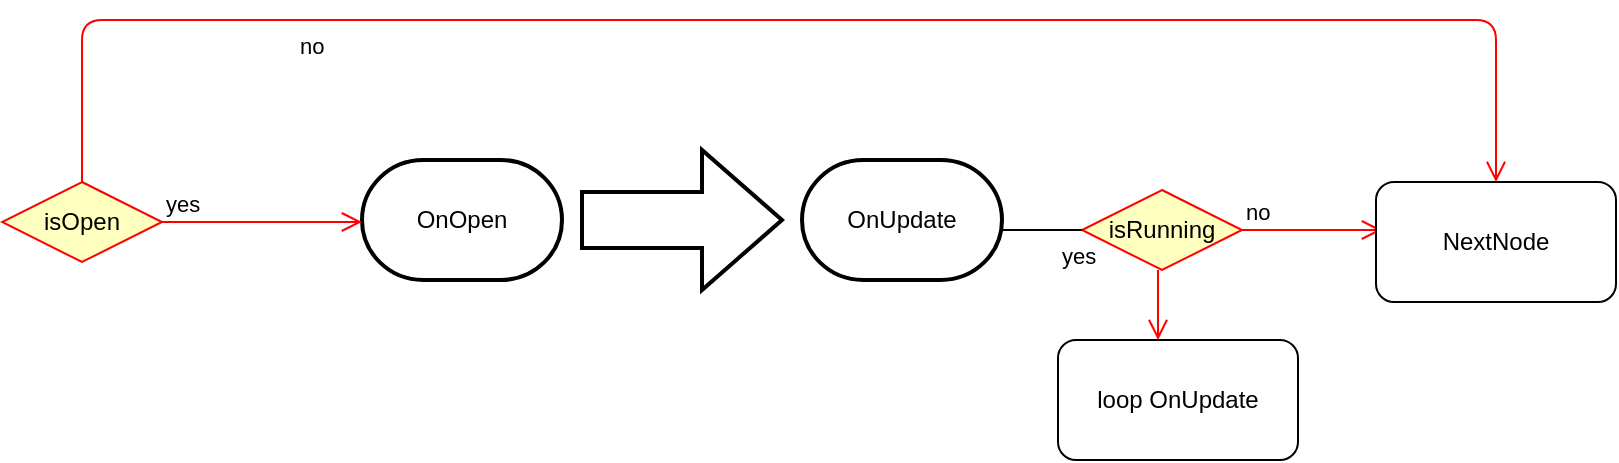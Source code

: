 <mxfile version="10.6.8" type="github"><diagram id="ZKVuQ1jOStvwVj-5oN7O" name="Page-1"><mxGraphModel dx="1886" dy="850" grid="1" gridSize="10" guides="1" tooltips="1" connect="1" arrows="1" fold="1" page="1" pageScale="1" pageWidth="827" pageHeight="1169" math="0" shadow="0"><root><mxCell id="0"/><mxCell id="1" parent="0"/><mxCell id="R261phUPegoK4KCwyQBR-1" value="OnOpen" style="strokeWidth=2;html=1;shape=mxgraph.flowchart.terminator;whiteSpace=wrap;" vertex="1" parent="1"><mxGeometry x="260" y="140" width="100" height="60" as="geometry"/></mxCell><mxCell id="R261phUPegoK4KCwyQBR-2" value="" style="verticalLabelPosition=bottom;verticalAlign=top;html=1;strokeWidth=2;shape=mxgraph.arrows2.arrow;dy=0.6;dx=40;notch=0;" vertex="1" parent="1"><mxGeometry x="370" y="135" width="100" height="70" as="geometry"/></mxCell><mxCell id="R261phUPegoK4KCwyQBR-3" value="OnUpdate" style="strokeWidth=2;html=1;shape=mxgraph.flowchart.terminator;whiteSpace=wrap;" vertex="1" parent="1"><mxGeometry x="480" y="140" width="100" height="60" as="geometry"/></mxCell><mxCell id="R261phUPegoK4KCwyQBR-5" value="isOpen" style="rhombus;whiteSpace=wrap;html=1;fillColor=#ffffc0;strokeColor=#ff0000;" vertex="1" parent="1"><mxGeometry x="80" y="151" width="80" height="40" as="geometry"/></mxCell><mxCell id="R261phUPegoK4KCwyQBR-6" value="yes" style="edgeStyle=orthogonalEdgeStyle;html=1;align=left;verticalAlign=bottom;endArrow=open;endSize=8;strokeColor=#ff0000;" edge="1" source="R261phUPegoK4KCwyQBR-5" parent="1"><mxGeometry x="-1" relative="1" as="geometry"><mxPoint x="260" y="171" as="targetPoint"/><Array as="points"><mxPoint x="260" y="171"/></Array></mxGeometry></mxCell><mxCell id="R261phUPegoK4KCwyQBR-7" value="no&lt;br&gt;" style="edgeStyle=orthogonalEdgeStyle;html=1;align=left;verticalAlign=top;endArrow=open;endSize=8;strokeColor=#ff0000;entryX=0.5;entryY=0;entryDx=0;entryDy=0;" edge="1" source="R261phUPegoK4KCwyQBR-5" parent="1" target="R261phUPegoK4KCwyQBR-11"><mxGeometry x="-0.567" relative="1" as="geometry"><mxPoint x="920" y="70" as="targetPoint"/><Array as="points"><mxPoint x="120" y="70"/><mxPoint x="827" y="70"/></Array><mxPoint as="offset"/></mxGeometry></mxCell><mxCell id="R261phUPegoK4KCwyQBR-8" value="isRunning" style="rhombus;whiteSpace=wrap;html=1;fillColor=#ffffc0;strokeColor=#ff0000;" vertex="1" parent="1"><mxGeometry x="620" y="155" width="80" height="40" as="geometry"/></mxCell><mxCell id="R261phUPegoK4KCwyQBR-9" value="no" style="edgeStyle=orthogonalEdgeStyle;html=1;align=left;verticalAlign=bottom;endArrow=open;endSize=8;strokeColor=#ff0000;" edge="1" source="R261phUPegoK4KCwyQBR-8" parent="1"><mxGeometry x="-1" relative="1" as="geometry"><mxPoint x="770" y="175" as="targetPoint"/></mxGeometry></mxCell><mxCell id="R261phUPegoK4KCwyQBR-10" value="yes" style="edgeStyle=orthogonalEdgeStyle;html=1;align=left;verticalAlign=top;endArrow=open;endSize=8;strokeColor=#ff0000;" edge="1" parent="1"><mxGeometry x="-1" y="-54" relative="1" as="geometry"><mxPoint x="658" y="230" as="targetPoint"/><mxPoint x="658" y="195" as="sourcePoint"/><mxPoint x="4" y="-20" as="offset"/></mxGeometry></mxCell><mxCell id="R261phUPegoK4KCwyQBR-11" value="NextNode" style="rounded=1;whiteSpace=wrap;html=1;" vertex="1" parent="1"><mxGeometry x="767" y="151" width="120" height="60" as="geometry"/></mxCell><mxCell id="R261phUPegoK4KCwyQBR-12" value="loop OnUpdate" style="rounded=1;whiteSpace=wrap;html=1;" vertex="1" parent="1"><mxGeometry x="608" y="230" width="120" height="60" as="geometry"/></mxCell><mxCell id="R261phUPegoK4KCwyQBR-17" value="" style="endArrow=none;html=1;" edge="1" parent="1" source="R261phUPegoK4KCwyQBR-8"><mxGeometry width="50" height="50" relative="1" as="geometry"><mxPoint x="519.289" y="225" as="sourcePoint"/><mxPoint x="580" y="175" as="targetPoint"/></mxGeometry></mxCell></root></mxGraphModel></diagram></mxfile>